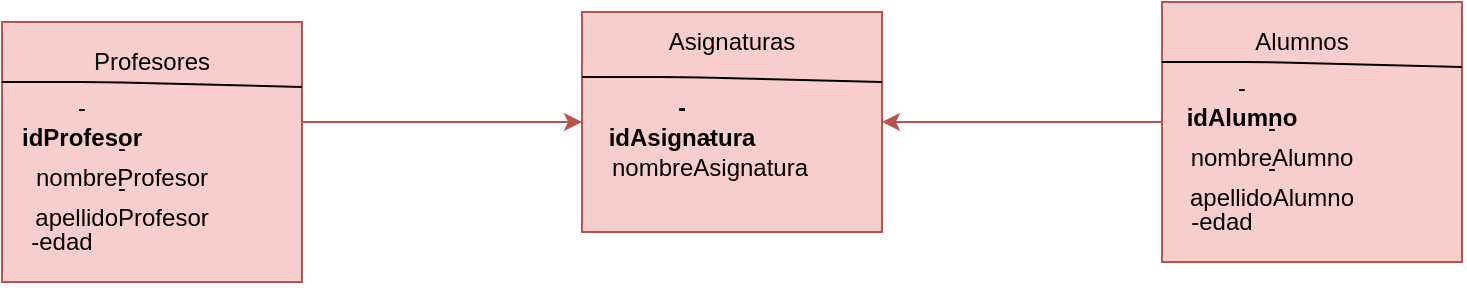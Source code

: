 <mxfile version="14.9.5" type="device"><diagram id="kvnz5vtxrIjgE4kX5v9A" name="Page-1"><mxGraphModel dx="1360" dy="792" grid="1" gridSize="10" guides="1" tooltips="1" connect="1" arrows="1" fold="1" page="1" pageScale="1" pageWidth="827" pageHeight="1169" math="0" shadow="0"><root><mxCell id="0"/><mxCell id="1" parent="0"/><mxCell id="1gyNPcfBrqrQleOO2anr-4" style="edgeStyle=orthogonalEdgeStyle;rounded=0;orthogonalLoop=1;jettySize=auto;html=1;exitX=1;exitY=1;exitDx=0;exitDy=0;fillColor=#f8cecc;strokeColor=#b85450;" edge="1" parent="1" source="1gyNPcfBrqrQleOO2anr-1"><mxGeometry relative="1" as="geometry"><mxPoint x="370" y="150" as="targetPoint"/><Array as="points"><mxPoint x="230" y="150"/><mxPoint x="370" y="150"/></Array></mxGeometry></mxCell><mxCell id="1gyNPcfBrqrQleOO2anr-1" value="&lt;div&gt;&lt;br&gt;&lt;/div&gt;" style="rounded=0;whiteSpace=wrap;html=1;fillColor=#f8cecc;strokeColor=#b85450;" vertex="1" parent="1"><mxGeometry x="80" y="100" width="150" height="130" as="geometry"/></mxCell><mxCell id="1gyNPcfBrqrQleOO2anr-3" value="Profesores" style="text;html=1;strokeColor=none;fillColor=none;align=center;verticalAlign=middle;whiteSpace=wrap;rounded=0;" vertex="1" parent="1"><mxGeometry x="135" y="110" width="40" height="20" as="geometry"/></mxCell><mxCell id="1gyNPcfBrqrQleOO2anr-5" value="-&lt;b&gt;idProfesor&lt;/b&gt;" style="text;html=1;strokeColor=none;fillColor=none;align=center;verticalAlign=middle;whiteSpace=wrap;rounded=0;" vertex="1" parent="1"><mxGeometry x="100" y="140" width="40" height="20" as="geometry"/></mxCell><mxCell id="1gyNPcfBrqrQleOO2anr-6" value="-nombreProfesor" style="text;html=1;strokeColor=none;fillColor=none;align=center;verticalAlign=middle;whiteSpace=wrap;rounded=0;" vertex="1" parent="1"><mxGeometry x="120" y="160" width="40" height="20" as="geometry"/></mxCell><mxCell id="1gyNPcfBrqrQleOO2anr-7" value="-apellidoProfesor" style="text;html=1;strokeColor=none;fillColor=none;align=center;verticalAlign=middle;whiteSpace=wrap;rounded=0;" vertex="1" parent="1"><mxGeometry x="120" y="180" width="40" height="20" as="geometry"/></mxCell><mxCell id="1gyNPcfBrqrQleOO2anr-11" value="-edad" style="text;html=1;strokeColor=none;fillColor=none;align=center;verticalAlign=middle;whiteSpace=wrap;rounded=0;" vertex="1" parent="1"><mxGeometry x="90" y="200" width="40" height="20" as="geometry"/></mxCell><mxCell id="1gyNPcfBrqrQleOO2anr-13" value="" style="endArrow=none;html=1;entryX=1;entryY=0.25;entryDx=0;entryDy=0;" edge="1" parent="1" target="1gyNPcfBrqrQleOO2anr-1"><mxGeometry width="50" height="50" relative="1" as="geometry"><mxPoint x="80" y="130" as="sourcePoint"/><mxPoint x="200" y="130" as="targetPoint"/><Array as="points"><mxPoint x="90" y="130"/><mxPoint x="100" y="130"/><mxPoint x="130" y="130"/></Array></mxGeometry></mxCell><mxCell id="1gyNPcfBrqrQleOO2anr-17" style="edgeStyle=orthogonalEdgeStyle;rounded=0;orthogonalLoop=1;jettySize=auto;html=1;exitX=0;exitY=1;exitDx=0;exitDy=0;fillColor=#f8cecc;strokeColor=#b85450;entryX=1;entryY=0.5;entryDx=0;entryDy=0;" edge="1" parent="1" source="1gyNPcfBrqrQleOO2anr-14" target="1gyNPcfBrqrQleOO2anr-23"><mxGeometry relative="1" as="geometry"><mxPoint x="530" y="120" as="targetPoint"/><Array as="points"><mxPoint x="660" y="150"/></Array></mxGeometry></mxCell><mxCell id="1gyNPcfBrqrQleOO2anr-14" value="" style="rounded=0;whiteSpace=wrap;html=1;fillColor=#f8cecc;strokeColor=#b85450;" vertex="1" parent="1"><mxGeometry x="660" y="90" width="150" height="130" as="geometry"/></mxCell><mxCell id="1gyNPcfBrqrQleOO2anr-15" value="Alumnos" style="text;html=1;strokeColor=none;fillColor=none;align=center;verticalAlign=middle;whiteSpace=wrap;rounded=0;" vertex="1" parent="1"><mxGeometry x="710" y="100" width="40" height="20" as="geometry"/></mxCell><mxCell id="1gyNPcfBrqrQleOO2anr-16" value="" style="endArrow=none;html=1;entryX=1;entryY=0.25;entryDx=0;entryDy=0;" edge="1" parent="1"><mxGeometry width="50" height="50" relative="1" as="geometry"><mxPoint x="660" y="120" as="sourcePoint"/><mxPoint x="810" y="122.5" as="targetPoint"/><Array as="points"><mxPoint x="670" y="120"/><mxPoint x="680" y="120"/><mxPoint x="710" y="120"/></Array></mxGeometry></mxCell><mxCell id="1gyNPcfBrqrQleOO2anr-18" value="-&lt;b&gt;idAlumno&lt;/b&gt;" style="text;html=1;strokeColor=none;fillColor=none;align=center;verticalAlign=middle;whiteSpace=wrap;rounded=0;" vertex="1" parent="1"><mxGeometry x="680" y="130" width="40" height="20" as="geometry"/></mxCell><mxCell id="1gyNPcfBrqrQleOO2anr-20" value="-nombreAlumno" style="text;html=1;strokeColor=none;fillColor=none;align=center;verticalAlign=middle;whiteSpace=wrap;rounded=0;" vertex="1" parent="1"><mxGeometry x="700" y="150" width="30" height="20" as="geometry"/></mxCell><mxCell id="1gyNPcfBrqrQleOO2anr-21" value="-apellidoAlumno" style="text;html=1;strokeColor=none;fillColor=none;align=center;verticalAlign=middle;whiteSpace=wrap;rounded=0;" vertex="1" parent="1"><mxGeometry x="695" y="170" width="40" height="20" as="geometry"/></mxCell><mxCell id="1gyNPcfBrqrQleOO2anr-22" value="-edad" style="text;html=1;strokeColor=none;fillColor=none;align=center;verticalAlign=middle;whiteSpace=wrap;rounded=0;" vertex="1" parent="1"><mxGeometry x="670" y="190" width="40" height="20" as="geometry"/></mxCell><mxCell id="1gyNPcfBrqrQleOO2anr-23" value="" style="rounded=0;whiteSpace=wrap;html=1;fillColor=#f8cecc;strokeColor=#b85450;" vertex="1" parent="1"><mxGeometry x="370" y="95" width="150" height="110" as="geometry"/></mxCell><mxCell id="1gyNPcfBrqrQleOO2anr-24" value="Asignaturas" style="text;html=1;strokeColor=none;fillColor=none;align=center;verticalAlign=middle;whiteSpace=wrap;rounded=0;" vertex="1" parent="1"><mxGeometry x="425" y="100" width="40" height="20" as="geometry"/></mxCell><mxCell id="1gyNPcfBrqrQleOO2anr-25" value="" style="endArrow=none;html=1;entryX=1;entryY=0.25;entryDx=0;entryDy=0;" edge="1" parent="1"><mxGeometry width="50" height="50" relative="1" as="geometry"><mxPoint x="370" y="127.5" as="sourcePoint"/><mxPoint x="520" y="130" as="targetPoint"/><Array as="points"><mxPoint x="380" y="127.5"/><mxPoint x="390" y="127.5"/><mxPoint x="420" y="127.5"/></Array></mxGeometry></mxCell><mxCell id="1gyNPcfBrqrQleOO2anr-27" value="&lt;b&gt;-idAsignatura&lt;/b&gt;" style="text;html=1;strokeColor=none;fillColor=none;align=center;verticalAlign=middle;whiteSpace=wrap;rounded=0;" vertex="1" parent="1"><mxGeometry x="400" y="140" width="40" height="20" as="geometry"/></mxCell><mxCell id="1gyNPcfBrqrQleOO2anr-28" value="-nombreAsignatura" style="text;html=1;strokeColor=none;fillColor=none;align=center;verticalAlign=middle;whiteSpace=wrap;rounded=0;" vertex="1" parent="1"><mxGeometry x="414" y="155" width="40" height="20" as="geometry"/></mxCell></root></mxGraphModel></diagram></mxfile>